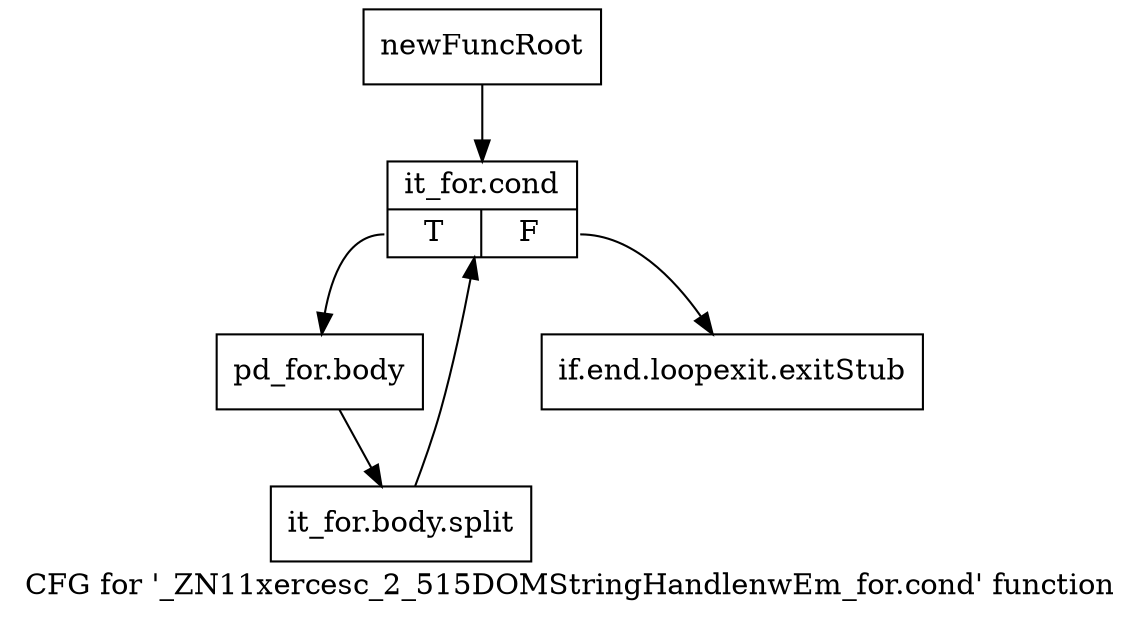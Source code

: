 digraph "CFG for '_ZN11xercesc_2_515DOMStringHandlenwEm_for.cond' function" {
	label="CFG for '_ZN11xercesc_2_515DOMStringHandlenwEm_for.cond' function";

	Node0x980ad90 [shape=record,label="{newFuncRoot}"];
	Node0x980ad90 -> Node0x980ae30;
	Node0x980ade0 [shape=record,label="{if.end.loopexit.exitStub}"];
	Node0x980ae30 [shape=record,label="{it_for.cond|{<s0>T|<s1>F}}"];
	Node0x980ae30:s0 -> Node0x980ae80;
	Node0x980ae30:s1 -> Node0x980ade0;
	Node0x980ae80 [shape=record,label="{pd_for.body}"];
	Node0x980ae80 -> Node0xcdca9d0;
	Node0xcdca9d0 [shape=record,label="{it_for.body.split}"];
	Node0xcdca9d0 -> Node0x980ae30;
}
